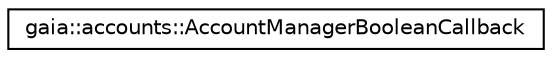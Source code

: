 digraph G
{
  edge [fontname="Helvetica",fontsize="10",labelfontname="Helvetica",labelfontsize="10"];
  node [fontname="Helvetica",fontsize="10",shape=record];
  rankdir=LR;
  Node1 [label="gaia::accounts::AccountManagerBooleanCallback",height=0.2,width=0.4,color="black", fillcolor="white", style="filled",URL="$dc/d1c/classgaia_1_1accounts_1_1_account_manager_boolean_callback.html"];
}
